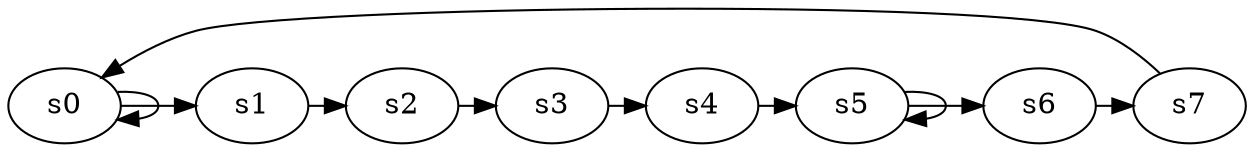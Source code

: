 digraph game_0599_cycle_8 {
    s0 [name="s0", player=1, target=1];
    s1 [name="s1", player=1, target=1];
    s2 [name="s2", player=0];
    s3 [name="s3", player=0, target=1];
    s4 [name="s4", player=1];
    s5 [name="s5", player=1];
    s6 [name="s6", player=0];
    s7 [name="s7", player=1];

    s0 -> s1 [constraint="!(time % 4 == 0)"];
    s1 -> s2 [constraint="time == 1 || time == 5 || time == 10 || time == 12 || time == 18 || time == 19"];
    s2 -> s3 [constraint="!(time % 6 == 0)"];
    s3 -> s4 [constraint="time % 5 == 1"];
    s4 -> s5 [constraint="time == 5 || time == 9 || time == 12 || time == 17"];
    s5 -> s6 [constraint="time % 3 == 0"];
    s6 -> s7 [constraint="time == 3 || time == 4 || time == 11 || time == 14 || time == 23"];
    s7 -> s0 [constraint="time % 3 == 0 && !(time % 5 == 0)"];
    s0 -> s0 [constraint="time % 4 == 0"];
    s5 -> s5 [constraint="time % 3 == 0"];
}
